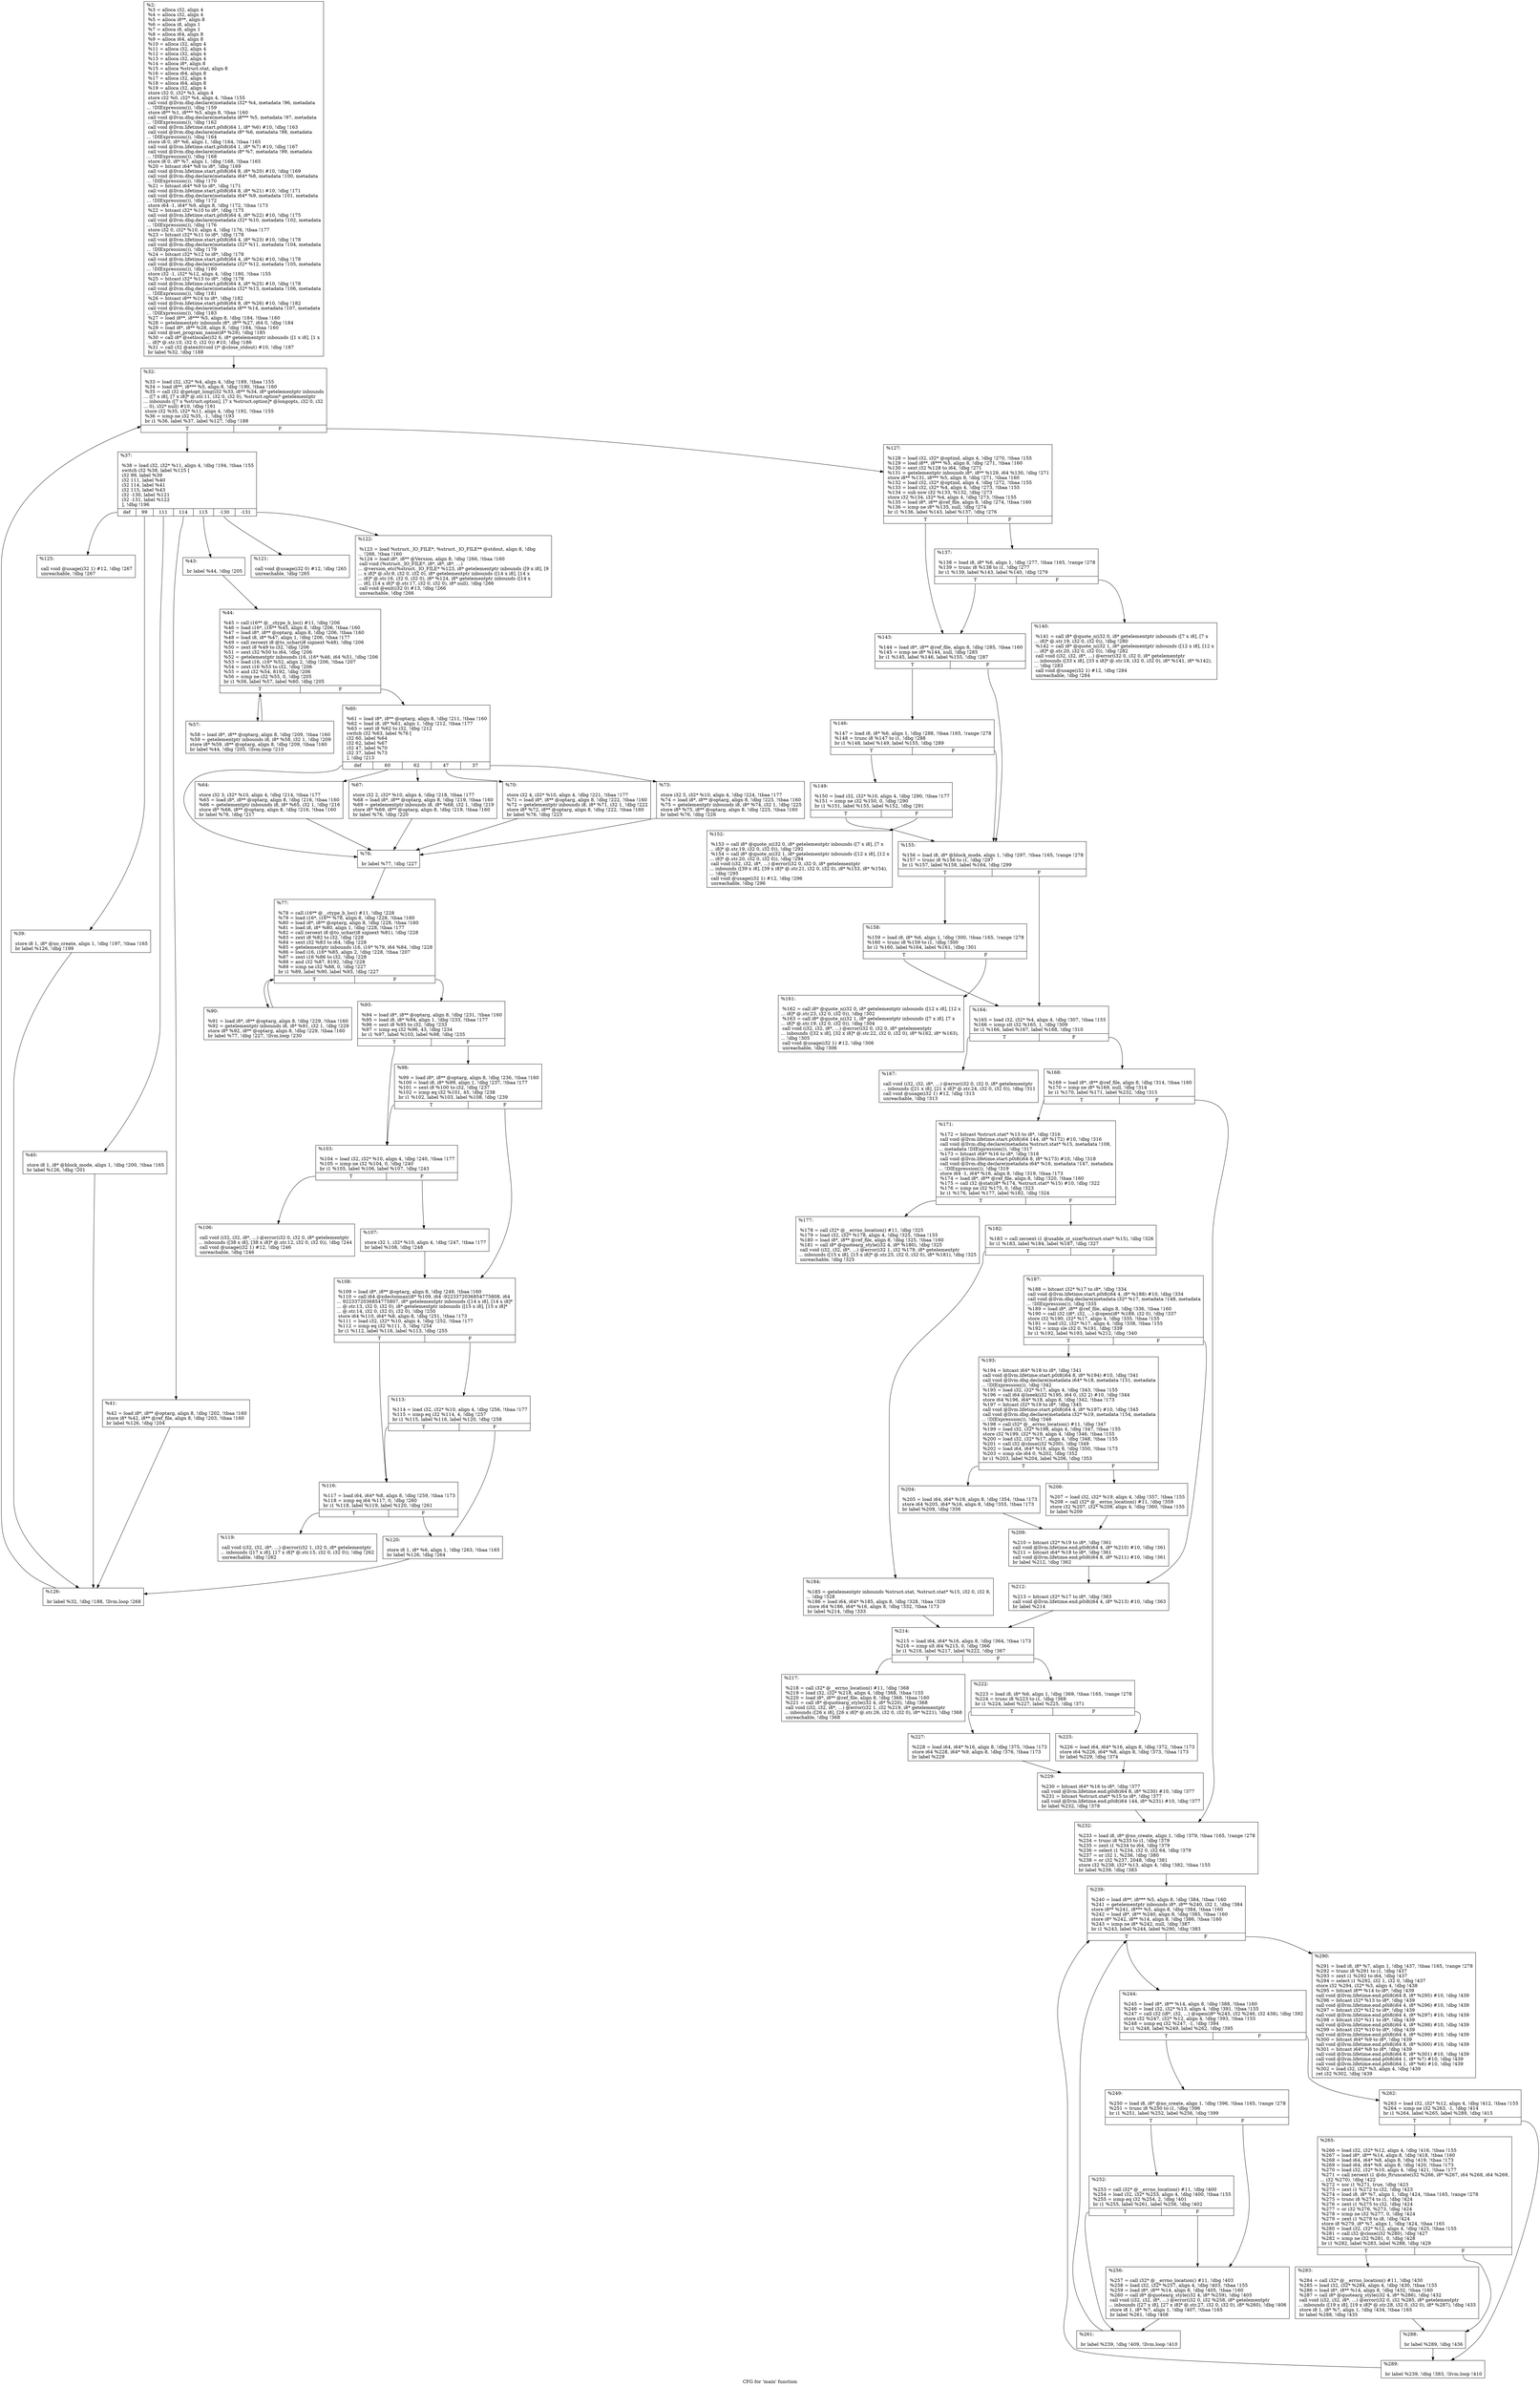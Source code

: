 digraph "CFG for 'main' function" {
	label="CFG for 'main' function";

	Node0x1a7fea0 [shape=record,label="{%2:\l  %3 = alloca i32, align 4\l  %4 = alloca i32, align 4\l  %5 = alloca i8**, align 8\l  %6 = alloca i8, align 1\l  %7 = alloca i8, align 1\l  %8 = alloca i64, align 8\l  %9 = alloca i64, align 8\l  %10 = alloca i32, align 4\l  %11 = alloca i32, align 4\l  %12 = alloca i32, align 4\l  %13 = alloca i32, align 4\l  %14 = alloca i8*, align 8\l  %15 = alloca %struct.stat, align 8\l  %16 = alloca i64, align 8\l  %17 = alloca i32, align 4\l  %18 = alloca i64, align 8\l  %19 = alloca i32, align 4\l  store i32 0, i32* %3, align 4\l  store i32 %0, i32* %4, align 4, !tbaa !155\l  call void @llvm.dbg.declare(metadata i32* %4, metadata !96, metadata\l... !DIExpression()), !dbg !159\l  store i8** %1, i8*** %5, align 8, !tbaa !160\l  call void @llvm.dbg.declare(metadata i8*** %5, metadata !97, metadata\l... !DIExpression()), !dbg !162\l  call void @llvm.lifetime.start.p0i8(i64 1, i8* %6) #10, !dbg !163\l  call void @llvm.dbg.declare(metadata i8* %6, metadata !98, metadata\l... !DIExpression()), !dbg !164\l  store i8 0, i8* %6, align 1, !dbg !164, !tbaa !165\l  call void @llvm.lifetime.start.p0i8(i64 1, i8* %7) #10, !dbg !167\l  call void @llvm.dbg.declare(metadata i8* %7, metadata !99, metadata\l... !DIExpression()), !dbg !168\l  store i8 0, i8* %7, align 1, !dbg !168, !tbaa !165\l  %20 = bitcast i64* %8 to i8*, !dbg !169\l  call void @llvm.lifetime.start.p0i8(i64 8, i8* %20) #10, !dbg !169\l  call void @llvm.dbg.declare(metadata i64* %8, metadata !100, metadata\l... !DIExpression()), !dbg !170\l  %21 = bitcast i64* %9 to i8*, !dbg !171\l  call void @llvm.lifetime.start.p0i8(i64 8, i8* %21) #10, !dbg !171\l  call void @llvm.dbg.declare(metadata i64* %9, metadata !101, metadata\l... !DIExpression()), !dbg !172\l  store i64 -1, i64* %9, align 8, !dbg !172, !tbaa !173\l  %22 = bitcast i32* %10 to i8*, !dbg !175\l  call void @llvm.lifetime.start.p0i8(i64 4, i8* %22) #10, !dbg !175\l  call void @llvm.dbg.declare(metadata i32* %10, metadata !102, metadata\l... !DIExpression()), !dbg !176\l  store i32 0, i32* %10, align 4, !dbg !176, !tbaa !177\l  %23 = bitcast i32* %11 to i8*, !dbg !178\l  call void @llvm.lifetime.start.p0i8(i64 4, i8* %23) #10, !dbg !178\l  call void @llvm.dbg.declare(metadata i32* %11, metadata !104, metadata\l... !DIExpression()), !dbg !179\l  %24 = bitcast i32* %12 to i8*, !dbg !178\l  call void @llvm.lifetime.start.p0i8(i64 4, i8* %24) #10, !dbg !178\l  call void @llvm.dbg.declare(metadata i32* %12, metadata !105, metadata\l... !DIExpression()), !dbg !180\l  store i32 -1, i32* %12, align 4, !dbg !180, !tbaa !155\l  %25 = bitcast i32* %13 to i8*, !dbg !178\l  call void @llvm.lifetime.start.p0i8(i64 4, i8* %25) #10, !dbg !178\l  call void @llvm.dbg.declare(metadata i32* %13, metadata !106, metadata\l... !DIExpression()), !dbg !181\l  %26 = bitcast i8** %14 to i8*, !dbg !182\l  call void @llvm.lifetime.start.p0i8(i64 8, i8* %26) #10, !dbg !182\l  call void @llvm.dbg.declare(metadata i8** %14, metadata !107, metadata\l... !DIExpression()), !dbg !183\l  %27 = load i8**, i8*** %5, align 8, !dbg !184, !tbaa !160\l  %28 = getelementptr inbounds i8*, i8** %27, i64 0, !dbg !184\l  %29 = load i8*, i8** %28, align 8, !dbg !184, !tbaa !160\l  call void @set_program_name(i8* %29), !dbg !185\l  %30 = call i8* @setlocale(i32 6, i8* getelementptr inbounds ([1 x i8], [1 x\l... i8]* @.str.10, i32 0, i32 0)) #10, !dbg !186\l  %31 = call i32 @atexit(void ()* @close_stdout) #10, !dbg !187\l  br label %32, !dbg !188\l}"];
	Node0x1a7fea0 -> Node0x1a80140;
	Node0x1a80140 [shape=record,label="{%32:\l\l  %33 = load i32, i32* %4, align 4, !dbg !189, !tbaa !155\l  %34 = load i8**, i8*** %5, align 8, !dbg !190, !tbaa !160\l  %35 = call i32 @getopt_long(i32 %33, i8** %34, i8* getelementptr inbounds\l... ([7 x i8], [7 x i8]* @.str.11, i32 0, i32 0), %struct.option* getelementptr\l... inbounds ([7 x %struct.option], [7 x %struct.option]* @longopts, i32 0, i32\l... 0), i32* null) #10, !dbg !191\l  store i32 %35, i32* %11, align 4, !dbg !192, !tbaa !155\l  %36 = icmp ne i32 %35, -1, !dbg !193\l  br i1 %36, label %37, label %127, !dbg !188\l|{<s0>T|<s1>F}}"];
	Node0x1a80140:s0 -> Node0x1a80190;
	Node0x1a80140:s1 -> Node0x1a80aa0;
	Node0x1a80190 [shape=record,label="{%37:\l\l  %38 = load i32, i32* %11, align 4, !dbg !194, !tbaa !155\l  switch i32 %38, label %125 [\l    i32 99, label %39\l    i32 111, label %40\l    i32 114, label %41\l    i32 115, label %43\l    i32 -130, label %121\l    i32 -131, label %122\l  ], !dbg !196\l|{<s0>def|<s1>99|<s2>111|<s3>114|<s4>115|<s5>-130|<s6>-131}}"];
	Node0x1a80190:s0 -> Node0x1a80a00;
	Node0x1a80190:s1 -> Node0x1a801e0;
	Node0x1a80190:s2 -> Node0x1a80230;
	Node0x1a80190:s3 -> Node0x1a80280;
	Node0x1a80190:s4 -> Node0x1a802d0;
	Node0x1a80190:s5 -> Node0x1a80960;
	Node0x1a80190:s6 -> Node0x1a809b0;
	Node0x1a801e0 [shape=record,label="{%39:\l\l  store i8 1, i8* @no_create, align 1, !dbg !197, !tbaa !165\l  br label %126, !dbg !199\l}"];
	Node0x1a801e0 -> Node0x1a80a50;
	Node0x1a80230 [shape=record,label="{%40:\l\l  store i8 1, i8* @block_mode, align 1, !dbg !200, !tbaa !165\l  br label %126, !dbg !201\l}"];
	Node0x1a80230 -> Node0x1a80a50;
	Node0x1a80280 [shape=record,label="{%41:\l\l  %42 = load i8*, i8** @optarg, align 8, !dbg !202, !tbaa !160\l  store i8* %42, i8** @ref_file, align 8, !dbg !203, !tbaa !160\l  br label %126, !dbg !204\l}"];
	Node0x1a80280 -> Node0x1a80a50;
	Node0x1a802d0 [shape=record,label="{%43:\l\l  br label %44, !dbg !205\l}"];
	Node0x1a802d0 -> Node0x1a80320;
	Node0x1a80320 [shape=record,label="{%44:\l\l  %45 = call i16** @__ctype_b_loc() #11, !dbg !206\l  %46 = load i16*, i16** %45, align 8, !dbg !206, !tbaa !160\l  %47 = load i8*, i8** @optarg, align 8, !dbg !206, !tbaa !160\l  %48 = load i8, i8* %47, align 1, !dbg !206, !tbaa !177\l  %49 = call zeroext i8 @to_uchar(i8 signext %48), !dbg !206\l  %50 = zext i8 %49 to i32, !dbg !206\l  %51 = sext i32 %50 to i64, !dbg !206\l  %52 = getelementptr inbounds i16, i16* %46, i64 %51, !dbg !206\l  %53 = load i16, i16* %52, align 2, !dbg !206, !tbaa !207\l  %54 = zext i16 %53 to i32, !dbg !206\l  %55 = and i32 %54, 8192, !dbg !206\l  %56 = icmp ne i32 %55, 0, !dbg !205\l  br i1 %56, label %57, label %60, !dbg !205\l|{<s0>T|<s1>F}}"];
	Node0x1a80320:s0 -> Node0x1a80370;
	Node0x1a80320:s1 -> Node0x1a803c0;
	Node0x1a80370 [shape=record,label="{%57:\l\l  %58 = load i8*, i8** @optarg, align 8, !dbg !209, !tbaa !160\l  %59 = getelementptr inbounds i8, i8* %58, i32 1, !dbg !209\l  store i8* %59, i8** @optarg, align 8, !dbg !209, !tbaa !160\l  br label %44, !dbg !205, !llvm.loop !210\l}"];
	Node0x1a80370 -> Node0x1a80320;
	Node0x1a803c0 [shape=record,label="{%60:\l\l  %61 = load i8*, i8** @optarg, align 8, !dbg !211, !tbaa !160\l  %62 = load i8, i8* %61, align 1, !dbg !212, !tbaa !177\l  %63 = sext i8 %62 to i32, !dbg !212\l  switch i32 %63, label %76 [\l    i32 60, label %64\l    i32 62, label %67\l    i32 47, label %70\l    i32 37, label %73\l  ], !dbg !213\l|{<s0>def|<s1>60|<s2>62|<s3>47|<s4>37}}"];
	Node0x1a803c0:s0 -> Node0x1a80550;
	Node0x1a803c0:s1 -> Node0x1a80410;
	Node0x1a803c0:s2 -> Node0x1a80460;
	Node0x1a803c0:s3 -> Node0x1a804b0;
	Node0x1a803c0:s4 -> Node0x1a80500;
	Node0x1a80410 [shape=record,label="{%64:\l\l  store i32 3, i32* %10, align 4, !dbg !214, !tbaa !177\l  %65 = load i8*, i8** @optarg, align 8, !dbg !216, !tbaa !160\l  %66 = getelementptr inbounds i8, i8* %65, i32 1, !dbg !216\l  store i8* %66, i8** @optarg, align 8, !dbg !216, !tbaa !160\l  br label %76, !dbg !217\l}"];
	Node0x1a80410 -> Node0x1a80550;
	Node0x1a80460 [shape=record,label="{%67:\l\l  store i32 2, i32* %10, align 4, !dbg !218, !tbaa !177\l  %68 = load i8*, i8** @optarg, align 8, !dbg !219, !tbaa !160\l  %69 = getelementptr inbounds i8, i8* %68, i32 1, !dbg !219\l  store i8* %69, i8** @optarg, align 8, !dbg !219, !tbaa !160\l  br label %76, !dbg !220\l}"];
	Node0x1a80460 -> Node0x1a80550;
	Node0x1a804b0 [shape=record,label="{%70:\l\l  store i32 4, i32* %10, align 4, !dbg !221, !tbaa !177\l  %71 = load i8*, i8** @optarg, align 8, !dbg !222, !tbaa !160\l  %72 = getelementptr inbounds i8, i8* %71, i32 1, !dbg !222\l  store i8* %72, i8** @optarg, align 8, !dbg !222, !tbaa !160\l  br label %76, !dbg !223\l}"];
	Node0x1a804b0 -> Node0x1a80550;
	Node0x1a80500 [shape=record,label="{%73:\l\l  store i32 5, i32* %10, align 4, !dbg !224, !tbaa !177\l  %74 = load i8*, i8** @optarg, align 8, !dbg !225, !tbaa !160\l  %75 = getelementptr inbounds i8, i8* %74, i32 1, !dbg !225\l  store i8* %75, i8** @optarg, align 8, !dbg !225, !tbaa !160\l  br label %76, !dbg !226\l}"];
	Node0x1a80500 -> Node0x1a80550;
	Node0x1a80550 [shape=record,label="{%76:\l\l  br label %77, !dbg !227\l}"];
	Node0x1a80550 -> Node0x1a805a0;
	Node0x1a805a0 [shape=record,label="{%77:\l\l  %78 = call i16** @__ctype_b_loc() #11, !dbg !228\l  %79 = load i16*, i16** %78, align 8, !dbg !228, !tbaa !160\l  %80 = load i8*, i8** @optarg, align 8, !dbg !228, !tbaa !160\l  %81 = load i8, i8* %80, align 1, !dbg !228, !tbaa !177\l  %82 = call zeroext i8 @to_uchar(i8 signext %81), !dbg !228\l  %83 = zext i8 %82 to i32, !dbg !228\l  %84 = sext i32 %83 to i64, !dbg !228\l  %85 = getelementptr inbounds i16, i16* %79, i64 %84, !dbg !228\l  %86 = load i16, i16* %85, align 2, !dbg !228, !tbaa !207\l  %87 = zext i16 %86 to i32, !dbg !228\l  %88 = and i32 %87, 8192, !dbg !228\l  %89 = icmp ne i32 %88, 0, !dbg !227\l  br i1 %89, label %90, label %93, !dbg !227\l|{<s0>T|<s1>F}}"];
	Node0x1a805a0:s0 -> Node0x1a805f0;
	Node0x1a805a0:s1 -> Node0x1a80640;
	Node0x1a805f0 [shape=record,label="{%90:\l\l  %91 = load i8*, i8** @optarg, align 8, !dbg !229, !tbaa !160\l  %92 = getelementptr inbounds i8, i8* %91, i32 1, !dbg !229\l  store i8* %92, i8** @optarg, align 8, !dbg !229, !tbaa !160\l  br label %77, !dbg !227, !llvm.loop !230\l}"];
	Node0x1a805f0 -> Node0x1a805a0;
	Node0x1a80640 [shape=record,label="{%93:\l\l  %94 = load i8*, i8** @optarg, align 8, !dbg !231, !tbaa !160\l  %95 = load i8, i8* %94, align 1, !dbg !233, !tbaa !177\l  %96 = sext i8 %95 to i32, !dbg !233\l  %97 = icmp eq i32 %96, 43, !dbg !234\l  br i1 %97, label %103, label %98, !dbg !235\l|{<s0>T|<s1>F}}"];
	Node0x1a80640:s0 -> Node0x1a806e0;
	Node0x1a80640:s1 -> Node0x1a80690;
	Node0x1a80690 [shape=record,label="{%98:\l\l  %99 = load i8*, i8** @optarg, align 8, !dbg !236, !tbaa !160\l  %100 = load i8, i8* %99, align 1, !dbg !237, !tbaa !177\l  %101 = sext i8 %100 to i32, !dbg !237\l  %102 = icmp eq i32 %101, 45, !dbg !238\l  br i1 %102, label %103, label %108, !dbg !239\l|{<s0>T|<s1>F}}"];
	Node0x1a80690:s0 -> Node0x1a806e0;
	Node0x1a80690:s1 -> Node0x1a807d0;
	Node0x1a806e0 [shape=record,label="{%103:\l\l  %104 = load i32, i32* %10, align 4, !dbg !240, !tbaa !177\l  %105 = icmp ne i32 %104, 0, !dbg !240\l  br i1 %105, label %106, label %107, !dbg !243\l|{<s0>T|<s1>F}}"];
	Node0x1a806e0:s0 -> Node0x1a80730;
	Node0x1a806e0:s1 -> Node0x1a80780;
	Node0x1a80730 [shape=record,label="{%106:\l\l  call void (i32, i32, i8*, ...) @error(i32 0, i32 0, i8* getelementptr\l... inbounds ([38 x i8], [38 x i8]* @.str.12, i32 0, i32 0)), !dbg !244\l  call void @usage(i32 1) #12, !dbg !246\l  unreachable, !dbg !246\l}"];
	Node0x1a80780 [shape=record,label="{%107:\l\l  store i32 1, i32* %10, align 4, !dbg !247, !tbaa !177\l  br label %108, !dbg !248\l}"];
	Node0x1a80780 -> Node0x1a807d0;
	Node0x1a807d0 [shape=record,label="{%108:\l\l  %109 = load i8*, i8** @optarg, align 8, !dbg !249, !tbaa !160\l  %110 = call i64 @xdectoimax(i8* %109, i64 -9223372036854775808, i64\l... 9223372036854775807, i8* getelementptr inbounds ([14 x i8], [14 x i8]*\l... @.str.13, i32 0, i32 0), i8* getelementptr inbounds ([15 x i8], [15 x i8]*\l... @.str.14, i32 0, i32 0), i32 0), !dbg !250\l  store i64 %110, i64* %8, align 8, !dbg !251, !tbaa !173\l  %111 = load i32, i32* %10, align 4, !dbg !252, !tbaa !177\l  %112 = icmp eq i32 %111, 5, !dbg !254\l  br i1 %112, label %116, label %113, !dbg !255\l|{<s0>T|<s1>F}}"];
	Node0x1a807d0:s0 -> Node0x1a80870;
	Node0x1a807d0:s1 -> Node0x1a80820;
	Node0x1a80820 [shape=record,label="{%113:\l\l  %114 = load i32, i32* %10, align 4, !dbg !256, !tbaa !177\l  %115 = icmp eq i32 %114, 4, !dbg !257\l  br i1 %115, label %116, label %120, !dbg !258\l|{<s0>T|<s1>F}}"];
	Node0x1a80820:s0 -> Node0x1a80870;
	Node0x1a80820:s1 -> Node0x1a80910;
	Node0x1a80870 [shape=record,label="{%116:\l\l  %117 = load i64, i64* %8, align 8, !dbg !259, !tbaa !173\l  %118 = icmp eq i64 %117, 0, !dbg !260\l  br i1 %118, label %119, label %120, !dbg !261\l|{<s0>T|<s1>F}}"];
	Node0x1a80870:s0 -> Node0x1a808c0;
	Node0x1a80870:s1 -> Node0x1a80910;
	Node0x1a808c0 [shape=record,label="{%119:\l\l  call void (i32, i32, i8*, ...) @error(i32 1, i32 0, i8* getelementptr\l... inbounds ([17 x i8], [17 x i8]* @.str.15, i32 0, i32 0)), !dbg !262\l  unreachable, !dbg !262\l}"];
	Node0x1a80910 [shape=record,label="{%120:\l\l  store i8 1, i8* %6, align 1, !dbg !263, !tbaa !165\l  br label %126, !dbg !264\l}"];
	Node0x1a80910 -> Node0x1a80a50;
	Node0x1a80960 [shape=record,label="{%121:\l\l  call void @usage(i32 0) #12, !dbg !265\l  unreachable, !dbg !265\l}"];
	Node0x1a809b0 [shape=record,label="{%122:\l\l  %123 = load %struct._IO_FILE*, %struct._IO_FILE** @stdout, align 8, !dbg\l... !266, !tbaa !160\l  %124 = load i8*, i8** @Version, align 8, !dbg !266, !tbaa !160\l  call void (%struct._IO_FILE*, i8*, i8*, i8*, ...)\l... @version_etc(%struct._IO_FILE* %123, i8* getelementptr inbounds ([9 x i8], [9\l... x i8]* @.str.9, i32 0, i32 0), i8* getelementptr inbounds ([14 x i8], [14 x\l... i8]* @.str.16, i32 0, i32 0), i8* %124, i8* getelementptr inbounds ([14 x\l... i8], [14 x i8]* @.str.17, i32 0, i32 0), i8* null), !dbg !266\l  call void @exit(i32 0) #13, !dbg !266\l  unreachable, !dbg !266\l}"];
	Node0x1a80a00 [shape=record,label="{%125:\l\l  call void @usage(i32 1) #12, !dbg !267\l  unreachable, !dbg !267\l}"];
	Node0x1a80a50 [shape=record,label="{%126:\l\l  br label %32, !dbg !188, !llvm.loop !268\l}"];
	Node0x1a80a50 -> Node0x1a80140;
	Node0x1a80aa0 [shape=record,label="{%127:\l\l  %128 = load i32, i32* @optind, align 4, !dbg !270, !tbaa !155\l  %129 = load i8**, i8*** %5, align 8, !dbg !271, !tbaa !160\l  %130 = sext i32 %128 to i64, !dbg !271\l  %131 = getelementptr inbounds i8*, i8** %129, i64 %130, !dbg !271\l  store i8** %131, i8*** %5, align 8, !dbg !271, !tbaa !160\l  %132 = load i32, i32* @optind, align 4, !dbg !272, !tbaa !155\l  %133 = load i32, i32* %4, align 4, !dbg !273, !tbaa !155\l  %134 = sub nsw i32 %133, %132, !dbg !273\l  store i32 %134, i32* %4, align 4, !dbg !273, !tbaa !155\l  %135 = load i8*, i8** @ref_file, align 8, !dbg !274, !tbaa !160\l  %136 = icmp ne i8* %135, null, !dbg !274\l  br i1 %136, label %143, label %137, !dbg !276\l|{<s0>T|<s1>F}}"];
	Node0x1a80aa0:s0 -> Node0x1a80b90;
	Node0x1a80aa0:s1 -> Node0x1a80af0;
	Node0x1a80af0 [shape=record,label="{%137:\l\l  %138 = load i8, i8* %6, align 1, !dbg !277, !tbaa !165, !range !278\l  %139 = trunc i8 %138 to i1, !dbg !277\l  br i1 %139, label %143, label %140, !dbg !279\l|{<s0>T|<s1>F}}"];
	Node0x1a80af0:s0 -> Node0x1a80b90;
	Node0x1a80af0:s1 -> Node0x1a80b40;
	Node0x1a80b40 [shape=record,label="{%140:\l\l  %141 = call i8* @quote_n(i32 0, i8* getelementptr inbounds ([7 x i8], [7 x\l... i8]* @.str.19, i32 0, i32 0)), !dbg !280\l  %142 = call i8* @quote_n(i32 1, i8* getelementptr inbounds ([12 x i8], [12 x\l... i8]* @.str.20, i32 0, i32 0)), !dbg !282\l  call void (i32, i32, i8*, ...) @error(i32 0, i32 0, i8* getelementptr\l... inbounds ([33 x i8], [33 x i8]* @.str.18, i32 0, i32 0), i8* %141, i8* %142),\l... !dbg !283\l  call void @usage(i32 1) #12, !dbg !284\l  unreachable, !dbg !284\l}"];
	Node0x1a80b90 [shape=record,label="{%143:\l\l  %144 = load i8*, i8** @ref_file, align 8, !dbg !285, !tbaa !160\l  %145 = icmp ne i8* %144, null, !dbg !285\l  br i1 %145, label %146, label %155, !dbg !287\l|{<s0>T|<s1>F}}"];
	Node0x1a80b90:s0 -> Node0x1a80be0;
	Node0x1a80b90:s1 -> Node0x1a80cd0;
	Node0x1a80be0 [shape=record,label="{%146:\l\l  %147 = load i8, i8* %6, align 1, !dbg !288, !tbaa !165, !range !278\l  %148 = trunc i8 %147 to i1, !dbg !288\l  br i1 %148, label %149, label %155, !dbg !289\l|{<s0>T|<s1>F}}"];
	Node0x1a80be0:s0 -> Node0x1a80c30;
	Node0x1a80be0:s1 -> Node0x1a80cd0;
	Node0x1a80c30 [shape=record,label="{%149:\l\l  %150 = load i32, i32* %10, align 4, !dbg !290, !tbaa !177\l  %151 = icmp ne i32 %150, 0, !dbg !290\l  br i1 %151, label %155, label %152, !dbg !291\l|{<s0>T|<s1>F}}"];
	Node0x1a80c30:s0 -> Node0x1a80cd0;
	Node0x1a80c30:s1 -> Node0x1a80c80;
	Node0x1a80c80 [shape=record,label="{%152:\l\l  %153 = call i8* @quote_n(i32 0, i8* getelementptr inbounds ([7 x i8], [7 x\l... i8]* @.str.19, i32 0, i32 0)), !dbg !292\l  %154 = call i8* @quote_n(i32 1, i8* getelementptr inbounds ([12 x i8], [12 x\l... i8]* @.str.20, i32 0, i32 0)), !dbg !294\l  call void (i32, i32, i8*, ...) @error(i32 0, i32 0, i8* getelementptr\l... inbounds ([39 x i8], [39 x i8]* @.str.21, i32 0, i32 0), i8* %153, i8* %154),\l... !dbg !295\l  call void @usage(i32 1) #12, !dbg !296\l  unreachable, !dbg !296\l}"];
	Node0x1a80cd0 [shape=record,label="{%155:\l\l  %156 = load i8, i8* @block_mode, align 1, !dbg !297, !tbaa !165, !range !278\l  %157 = trunc i8 %156 to i1, !dbg !297\l  br i1 %157, label %158, label %164, !dbg !299\l|{<s0>T|<s1>F}}"];
	Node0x1a80cd0:s0 -> Node0x1a80d20;
	Node0x1a80cd0:s1 -> Node0x1a80dc0;
	Node0x1a80d20 [shape=record,label="{%158:\l\l  %159 = load i8, i8* %6, align 1, !dbg !300, !tbaa !165, !range !278\l  %160 = trunc i8 %159 to i1, !dbg !300\l  br i1 %160, label %164, label %161, !dbg !301\l|{<s0>T|<s1>F}}"];
	Node0x1a80d20:s0 -> Node0x1a80dc0;
	Node0x1a80d20:s1 -> Node0x1a80d70;
	Node0x1a80d70 [shape=record,label="{%161:\l\l  %162 = call i8* @quote_n(i32 0, i8* getelementptr inbounds ([12 x i8], [12 x\l... i8]* @.str.23, i32 0, i32 0)), !dbg !302\l  %163 = call i8* @quote_n(i32 1, i8* getelementptr inbounds ([7 x i8], [7 x\l... i8]* @.str.19, i32 0, i32 0)), !dbg !304\l  call void (i32, i32, i8*, ...) @error(i32 0, i32 0, i8* getelementptr\l... inbounds ([32 x i8], [32 x i8]* @.str.22, i32 0, i32 0), i8* %162, i8* %163),\l... !dbg !305\l  call void @usage(i32 1) #12, !dbg !306\l  unreachable, !dbg !306\l}"];
	Node0x1a80dc0 [shape=record,label="{%164:\l\l  %165 = load i32, i32* %4, align 4, !dbg !307, !tbaa !155\l  %166 = icmp slt i32 %165, 1, !dbg !309\l  br i1 %166, label %167, label %168, !dbg !310\l|{<s0>T|<s1>F}}"];
	Node0x1a80dc0:s0 -> Node0x1a80e10;
	Node0x1a80dc0:s1 -> Node0x1a80e60;
	Node0x1a80e10 [shape=record,label="{%167:\l\l  call void (i32, i32, i8*, ...) @error(i32 0, i32 0, i8* getelementptr\l... inbounds ([21 x i8], [21 x i8]* @.str.24, i32 0, i32 0)), !dbg !311\l  call void @usage(i32 1) #12, !dbg !313\l  unreachable, !dbg !313\l}"];
	Node0x1a80e60 [shape=record,label="{%168:\l\l  %169 = load i8*, i8** @ref_file, align 8, !dbg !314, !tbaa !160\l  %170 = icmp ne i8* %169, null, !dbg !314\l  br i1 %170, label %171, label %232, !dbg !315\l|{<s0>T|<s1>F}}"];
	Node0x1a80e60:s0 -> Node0x1a80eb0;
	Node0x1a80e60:s1 -> Node0x1a813b0;
	Node0x1a80eb0 [shape=record,label="{%171:\l\l  %172 = bitcast %struct.stat* %15 to i8*, !dbg !316\l  call void @llvm.lifetime.start.p0i8(i64 144, i8* %172) #10, !dbg !316\l  call void @llvm.dbg.declare(metadata %struct.stat* %15, metadata !108,\l... metadata !DIExpression()), !dbg !317\l  %173 = bitcast i64* %16 to i8*, !dbg !318\l  call void @llvm.lifetime.start.p0i8(i64 8, i8* %173) #10, !dbg !318\l  call void @llvm.dbg.declare(metadata i64* %16, metadata !147, metadata\l... !DIExpression()), !dbg !319\l  store i64 -1, i64* %16, align 8, !dbg !319, !tbaa !173\l  %174 = load i8*, i8** @ref_file, align 8, !dbg !320, !tbaa !160\l  %175 = call i32 @stat(i8* %174, %struct.stat* %15) #10, !dbg !322\l  %176 = icmp ne i32 %175, 0, !dbg !323\l  br i1 %176, label %177, label %182, !dbg !324\l|{<s0>T|<s1>F}}"];
	Node0x1a80eb0:s0 -> Node0x1a80f00;
	Node0x1a80eb0:s1 -> Node0x1a80f50;
	Node0x1a80f00 [shape=record,label="{%177:\l\l  %178 = call i32* @__errno_location() #11, !dbg !325\l  %179 = load i32, i32* %178, align 4, !dbg !325, !tbaa !155\l  %180 = load i8*, i8** @ref_file, align 8, !dbg !325, !tbaa !160\l  %181 = call i8* @quotearg_style(i32 4, i8* %180), !dbg !325\l  call void (i32, i32, i8*, ...) @error(i32 1, i32 %179, i8* getelementptr\l... inbounds ([15 x i8], [15 x i8]* @.str.25, i32 0, i32 0), i8* %181), !dbg !325\l  unreachable, !dbg !325\l}"];
	Node0x1a80f50 [shape=record,label="{%182:\l\l  %183 = call zeroext i1 @usable_st_size(%struct.stat* %15), !dbg !326\l  br i1 %183, label %184, label %187, !dbg !327\l|{<s0>T|<s1>F}}"];
	Node0x1a80f50:s0 -> Node0x1a80fa0;
	Node0x1a80f50:s1 -> Node0x1a80ff0;
	Node0x1a80fa0 [shape=record,label="{%184:\l\l  %185 = getelementptr inbounds %struct.stat, %struct.stat* %15, i32 0, i32 8,\l... !dbg !328\l  %186 = load i64, i64* %185, align 8, !dbg !328, !tbaa !329\l  store i64 %186, i64* %16, align 8, !dbg !332, !tbaa !173\l  br label %214, !dbg !333\l}"];
	Node0x1a80fa0 -> Node0x1a811d0;
	Node0x1a80ff0 [shape=record,label="{%187:\l\l  %188 = bitcast i32* %17 to i8*, !dbg !334\l  call void @llvm.lifetime.start.p0i8(i64 4, i8* %188) #10, !dbg !334\l  call void @llvm.dbg.declare(metadata i32* %17, metadata !148, metadata\l... !DIExpression()), !dbg !335\l  %189 = load i8*, i8** @ref_file, align 8, !dbg !336, !tbaa !160\l  %190 = call i32 (i8*, i32, ...) @open(i8* %189, i32 0), !dbg !337\l  store i32 %190, i32* %17, align 4, !dbg !335, !tbaa !155\l  %191 = load i32, i32* %17, align 4, !dbg !338, !tbaa !155\l  %192 = icmp sle i32 0, %191, !dbg !339\l  br i1 %192, label %193, label %212, !dbg !340\l|{<s0>T|<s1>F}}"];
	Node0x1a80ff0:s0 -> Node0x1a81040;
	Node0x1a80ff0:s1 -> Node0x1a81180;
	Node0x1a81040 [shape=record,label="{%193:\l\l  %194 = bitcast i64* %18 to i8*, !dbg !341\l  call void @llvm.lifetime.start.p0i8(i64 8, i8* %194) #10, !dbg !341\l  call void @llvm.dbg.declare(metadata i64* %18, metadata !151, metadata\l... !DIExpression()), !dbg !342\l  %195 = load i32, i32* %17, align 4, !dbg !343, !tbaa !155\l  %196 = call i64 @lseek(i32 %195, i64 0, i32 2) #10, !dbg !344\l  store i64 %196, i64* %18, align 8, !dbg !342, !tbaa !173\l  %197 = bitcast i32* %19 to i8*, !dbg !345\l  call void @llvm.lifetime.start.p0i8(i64 4, i8* %197) #10, !dbg !345\l  call void @llvm.dbg.declare(metadata i32* %19, metadata !154, metadata\l... !DIExpression()), !dbg !346\l  %198 = call i32* @__errno_location() #11, !dbg !347\l  %199 = load i32, i32* %198, align 4, !dbg !347, !tbaa !155\l  store i32 %199, i32* %19, align 4, !dbg !346, !tbaa !155\l  %200 = load i32, i32* %17, align 4, !dbg !348, !tbaa !155\l  %201 = call i32 @close(i32 %200), !dbg !349\l  %202 = load i64, i64* %18, align 8, !dbg !350, !tbaa !173\l  %203 = icmp sle i64 0, %202, !dbg !352\l  br i1 %203, label %204, label %206, !dbg !353\l|{<s0>T|<s1>F}}"];
	Node0x1a81040:s0 -> Node0x1a81090;
	Node0x1a81040:s1 -> Node0x1a810e0;
	Node0x1a81090 [shape=record,label="{%204:\l\l  %205 = load i64, i64* %18, align 8, !dbg !354, !tbaa !173\l  store i64 %205, i64* %16, align 8, !dbg !355, !tbaa !173\l  br label %209, !dbg !356\l}"];
	Node0x1a81090 -> Node0x1a81130;
	Node0x1a810e0 [shape=record,label="{%206:\l\l  %207 = load i32, i32* %19, align 4, !dbg !357, !tbaa !155\l  %208 = call i32* @__errno_location() #11, !dbg !359\l  store i32 %207, i32* %208, align 4, !dbg !360, !tbaa !155\l  br label %209\l}"];
	Node0x1a810e0 -> Node0x1a81130;
	Node0x1a81130 [shape=record,label="{%209:\l\l  %210 = bitcast i32* %19 to i8*, !dbg !361\l  call void @llvm.lifetime.end.p0i8(i64 4, i8* %210) #10, !dbg !361\l  %211 = bitcast i64* %18 to i8*, !dbg !361\l  call void @llvm.lifetime.end.p0i8(i64 8, i8* %211) #10, !dbg !361\l  br label %212, !dbg !362\l}"];
	Node0x1a81130 -> Node0x1a81180;
	Node0x1a81180 [shape=record,label="{%212:\l\l  %213 = bitcast i32* %17 to i8*, !dbg !363\l  call void @llvm.lifetime.end.p0i8(i64 4, i8* %213) #10, !dbg !363\l  br label %214\l}"];
	Node0x1a81180 -> Node0x1a811d0;
	Node0x1a811d0 [shape=record,label="{%214:\l\l  %215 = load i64, i64* %16, align 8, !dbg !364, !tbaa !173\l  %216 = icmp slt i64 %215, 0, !dbg !366\l  br i1 %216, label %217, label %222, !dbg !367\l|{<s0>T|<s1>F}}"];
	Node0x1a811d0:s0 -> Node0x1a81220;
	Node0x1a811d0:s1 -> Node0x1a81270;
	Node0x1a81220 [shape=record,label="{%217:\l\l  %218 = call i32* @__errno_location() #11, !dbg !368\l  %219 = load i32, i32* %218, align 4, !dbg !368, !tbaa !155\l  %220 = load i8*, i8** @ref_file, align 8, !dbg !368, !tbaa !160\l  %221 = call i8* @quotearg_style(i32 4, i8* %220), !dbg !368\l  call void (i32, i32, i8*, ...) @error(i32 1, i32 %219, i8* getelementptr\l... inbounds ([26 x i8], [26 x i8]* @.str.26, i32 0, i32 0), i8* %221), !dbg !368\l  unreachable, !dbg !368\l}"];
	Node0x1a81270 [shape=record,label="{%222:\l\l  %223 = load i8, i8* %6, align 1, !dbg !369, !tbaa !165, !range !278\l  %224 = trunc i8 %223 to i1, !dbg !369\l  br i1 %224, label %227, label %225, !dbg !371\l|{<s0>T|<s1>F}}"];
	Node0x1a81270:s0 -> Node0x1a81310;
	Node0x1a81270:s1 -> Node0x1a812c0;
	Node0x1a812c0 [shape=record,label="{%225:\l\l  %226 = load i64, i64* %16, align 8, !dbg !372, !tbaa !173\l  store i64 %226, i64* %8, align 8, !dbg !373, !tbaa !173\l  br label %229, !dbg !374\l}"];
	Node0x1a812c0 -> Node0x1a81360;
	Node0x1a81310 [shape=record,label="{%227:\l\l  %228 = load i64, i64* %16, align 8, !dbg !375, !tbaa !173\l  store i64 %228, i64* %9, align 8, !dbg !376, !tbaa !173\l  br label %229\l}"];
	Node0x1a81310 -> Node0x1a81360;
	Node0x1a81360 [shape=record,label="{%229:\l\l  %230 = bitcast i64* %16 to i8*, !dbg !377\l  call void @llvm.lifetime.end.p0i8(i64 8, i8* %230) #10, !dbg !377\l  %231 = bitcast %struct.stat* %15 to i8*, !dbg !377\l  call void @llvm.lifetime.end.p0i8(i64 144, i8* %231) #10, !dbg !377\l  br label %232, !dbg !378\l}"];
	Node0x1a81360 -> Node0x1a813b0;
	Node0x1a813b0 [shape=record,label="{%232:\l\l  %233 = load i8, i8* @no_create, align 1, !dbg !379, !tbaa !165, !range !278\l  %234 = trunc i8 %233 to i1, !dbg !379\l  %235 = zext i1 %234 to i64, !dbg !379\l  %236 = select i1 %234, i32 0, i32 64, !dbg !379\l  %237 = or i32 1, %236, !dbg !380\l  %238 = or i32 %237, 2048, !dbg !381\l  store i32 %238, i32* %13, align 4, !dbg !382, !tbaa !155\l  br label %239, !dbg !383\l}"];
	Node0x1a813b0 -> Node0x1a81400;
	Node0x1a81400 [shape=record,label="{%239:\l\l  %240 = load i8**, i8*** %5, align 8, !dbg !384, !tbaa !160\l  %241 = getelementptr inbounds i8*, i8** %240, i32 1, !dbg !384\l  store i8** %241, i8*** %5, align 8, !dbg !384, !tbaa !160\l  %242 = load i8*, i8** %240, align 8, !dbg !385, !tbaa !160\l  store i8* %242, i8** %14, align 8, !dbg !386, !tbaa !160\l  %243 = icmp ne i8* %242, null, !dbg !387\l  br i1 %243, label %244, label %290, !dbg !383\l|{<s0>T|<s1>F}}"];
	Node0x1a81400:s0 -> Node0x1a81450;
	Node0x1a81400:s1 -> Node0x1a81770;
	Node0x1a81450 [shape=record,label="{%244:\l\l  %245 = load i8*, i8** %14, align 8, !dbg !388, !tbaa !160\l  %246 = load i32, i32* %13, align 4, !dbg !391, !tbaa !155\l  %247 = call i32 (i8*, i32, ...) @open(i8* %245, i32 %246, i32 438), !dbg !392\l  store i32 %247, i32* %12, align 4, !dbg !393, !tbaa !155\l  %248 = icmp eq i32 %247, -1, !dbg !394\l  br i1 %248, label %249, label %262, !dbg !395\l|{<s0>T|<s1>F}}"];
	Node0x1a81450:s0 -> Node0x1a814a0;
	Node0x1a81450:s1 -> Node0x1a815e0;
	Node0x1a814a0 [shape=record,label="{%249:\l\l  %250 = load i8, i8* @no_create, align 1, !dbg !396, !tbaa !165, !range !278\l  %251 = trunc i8 %250 to i1, !dbg !396\l  br i1 %251, label %252, label %256, !dbg !399\l|{<s0>T|<s1>F}}"];
	Node0x1a814a0:s0 -> Node0x1a814f0;
	Node0x1a814a0:s1 -> Node0x1a81540;
	Node0x1a814f0 [shape=record,label="{%252:\l\l  %253 = call i32* @__errno_location() #11, !dbg !400\l  %254 = load i32, i32* %253, align 4, !dbg !400, !tbaa !155\l  %255 = icmp eq i32 %254, 2, !dbg !401\l  br i1 %255, label %261, label %256, !dbg !402\l|{<s0>T|<s1>F}}"];
	Node0x1a814f0:s0 -> Node0x1a81590;
	Node0x1a814f0:s1 -> Node0x1a81540;
	Node0x1a81540 [shape=record,label="{%256:\l\l  %257 = call i32* @__errno_location() #11, !dbg !403\l  %258 = load i32, i32* %257, align 4, !dbg !403, !tbaa !155\l  %259 = load i8*, i8** %14, align 8, !dbg !405, !tbaa !160\l  %260 = call i8* @quotearg_style(i32 4, i8* %259), !dbg !405\l  call void (i32, i32, i8*, ...) @error(i32 0, i32 %258, i8* getelementptr\l... inbounds ([27 x i8], [27 x i8]* @.str.27, i32 0, i32 0), i8* %260), !dbg !406\l  store i8 1, i8* %7, align 1, !dbg !407, !tbaa !165\l  br label %261, !dbg !408\l}"];
	Node0x1a81540 -> Node0x1a81590;
	Node0x1a81590 [shape=record,label="{%261:\l\l  br label %239, !dbg !409, !llvm.loop !410\l}"];
	Node0x1a81590 -> Node0x1a81400;
	Node0x1a815e0 [shape=record,label="{%262:\l\l  %263 = load i32, i32* %12, align 4, !dbg !412, !tbaa !155\l  %264 = icmp ne i32 %263, -1, !dbg !414\l  br i1 %264, label %265, label %289, !dbg !415\l|{<s0>T|<s1>F}}"];
	Node0x1a815e0:s0 -> Node0x1a81630;
	Node0x1a815e0:s1 -> Node0x1a81720;
	Node0x1a81630 [shape=record,label="{%265:\l\l  %266 = load i32, i32* %12, align 4, !dbg !416, !tbaa !155\l  %267 = load i8*, i8** %14, align 8, !dbg !418, !tbaa !160\l  %268 = load i64, i64* %8, align 8, !dbg !419, !tbaa !173\l  %269 = load i64, i64* %9, align 8, !dbg !420, !tbaa !173\l  %270 = load i32, i32* %10, align 4, !dbg !421, !tbaa !177\l  %271 = call zeroext i1 @do_ftruncate(i32 %266, i8* %267, i64 %268, i64 %269,\l... i32 %270), !dbg !422\l  %272 = xor i1 %271, true, !dbg !423\l  %273 = zext i1 %272 to i32, !dbg !423\l  %274 = load i8, i8* %7, align 1, !dbg !424, !tbaa !165, !range !278\l  %275 = trunc i8 %274 to i1, !dbg !424\l  %276 = zext i1 %275 to i32, !dbg !424\l  %277 = or i32 %276, %273, !dbg !424\l  %278 = icmp ne i32 %277, 0, !dbg !424\l  %279 = zext i1 %278 to i8, !dbg !424\l  store i8 %279, i8* %7, align 1, !dbg !424, !tbaa !165\l  %280 = load i32, i32* %12, align 4, !dbg !425, !tbaa !155\l  %281 = call i32 @close(i32 %280), !dbg !427\l  %282 = icmp ne i32 %281, 0, !dbg !428\l  br i1 %282, label %283, label %288, !dbg !429\l|{<s0>T|<s1>F}}"];
	Node0x1a81630:s0 -> Node0x1a81680;
	Node0x1a81630:s1 -> Node0x1a816d0;
	Node0x1a81680 [shape=record,label="{%283:\l\l  %284 = call i32* @__errno_location() #11, !dbg !430\l  %285 = load i32, i32* %284, align 4, !dbg !430, !tbaa !155\l  %286 = load i8*, i8** %14, align 8, !dbg !432, !tbaa !160\l  %287 = call i8* @quotearg_style(i32 4, i8* %286), !dbg !432\l  call void (i32, i32, i8*, ...) @error(i32 0, i32 %285, i8* getelementptr\l... inbounds ([19 x i8], [19 x i8]* @.str.28, i32 0, i32 0), i8* %287), !dbg !433\l  store i8 1, i8* %7, align 1, !dbg !434, !tbaa !165\l  br label %288, !dbg !435\l}"];
	Node0x1a81680 -> Node0x1a816d0;
	Node0x1a816d0 [shape=record,label="{%288:\l\l  br label %289, !dbg !436\l}"];
	Node0x1a816d0 -> Node0x1a81720;
	Node0x1a81720 [shape=record,label="{%289:\l\l  br label %239, !dbg !383, !llvm.loop !410\l}"];
	Node0x1a81720 -> Node0x1a81400;
	Node0x1a81770 [shape=record,label="{%290:\l\l  %291 = load i8, i8* %7, align 1, !dbg !437, !tbaa !165, !range !278\l  %292 = trunc i8 %291 to i1, !dbg !437\l  %293 = zext i1 %292 to i64, !dbg !437\l  %294 = select i1 %292, i32 1, i32 0, !dbg !437\l  store i32 %294, i32* %3, align 4, !dbg !438\l  %295 = bitcast i8** %14 to i8*, !dbg !439\l  call void @llvm.lifetime.end.p0i8(i64 8, i8* %295) #10, !dbg !439\l  %296 = bitcast i32* %13 to i8*, !dbg !439\l  call void @llvm.lifetime.end.p0i8(i64 4, i8* %296) #10, !dbg !439\l  %297 = bitcast i32* %12 to i8*, !dbg !439\l  call void @llvm.lifetime.end.p0i8(i64 4, i8* %297) #10, !dbg !439\l  %298 = bitcast i32* %11 to i8*, !dbg !439\l  call void @llvm.lifetime.end.p0i8(i64 4, i8* %298) #10, !dbg !439\l  %299 = bitcast i32* %10 to i8*, !dbg !439\l  call void @llvm.lifetime.end.p0i8(i64 4, i8* %299) #10, !dbg !439\l  %300 = bitcast i64* %9 to i8*, !dbg !439\l  call void @llvm.lifetime.end.p0i8(i64 8, i8* %300) #10, !dbg !439\l  %301 = bitcast i64* %8 to i8*, !dbg !439\l  call void @llvm.lifetime.end.p0i8(i64 8, i8* %301) #10, !dbg !439\l  call void @llvm.lifetime.end.p0i8(i64 1, i8* %7) #10, !dbg !439\l  call void @llvm.lifetime.end.p0i8(i64 1, i8* %6) #10, !dbg !439\l  %302 = load i32, i32* %3, align 4, !dbg !439\l  ret i32 %302, !dbg !439\l}"];
}
